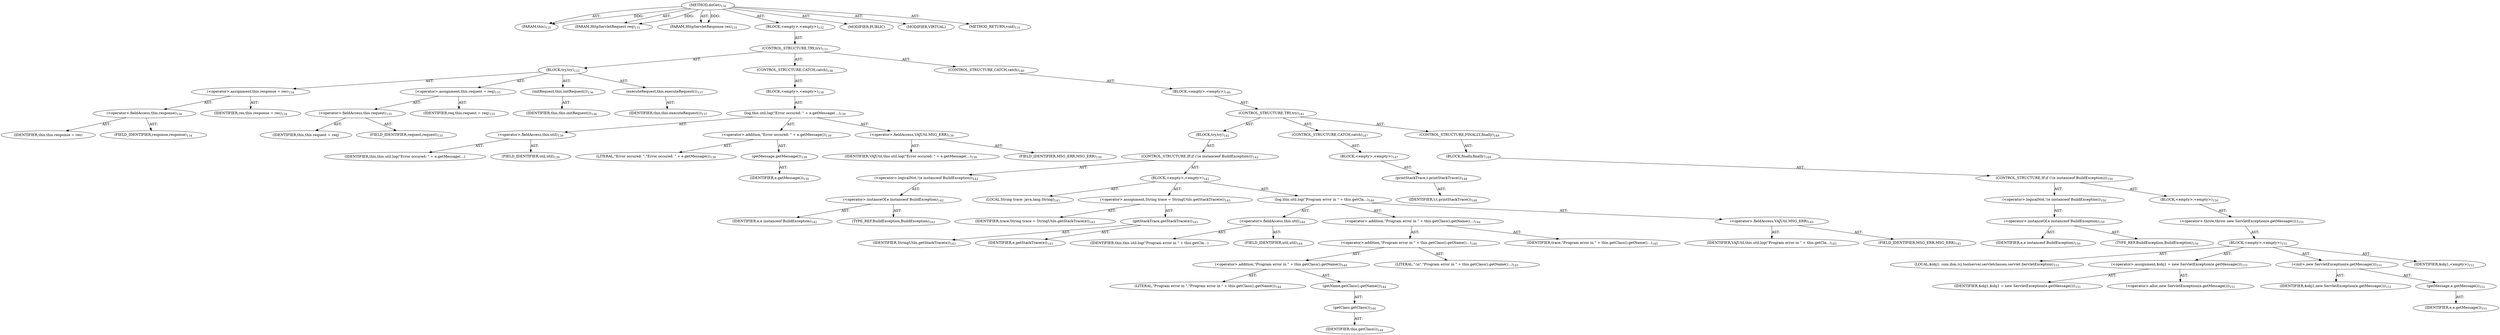 digraph "doGet" {  
"111669149699" [label = <(METHOD,doGet)<SUB>131</SUB>> ]
"115964116994" [label = <(PARAM,this)<SUB>131</SUB>> ]
"115964117001" [label = <(PARAM,HttpServletRequest req)<SUB>131</SUB>> ]
"115964117002" [label = <(PARAM,HttpServletResponse res)<SUB>131</SUB>> ]
"25769803785" [label = <(BLOCK,&lt;empty&gt;,&lt;empty&gt;)<SUB>132</SUB>> ]
"47244640261" [label = <(CONTROL_STRUCTURE,TRY,try)<SUB>133</SUB>> ]
"25769803786" [label = <(BLOCK,try,try)<SUB>133</SUB>> ]
"30064771102" [label = <(&lt;operator&gt;.assignment,this.response = res)<SUB>134</SUB>> ]
"30064771103" [label = <(&lt;operator&gt;.fieldAccess,this.response)<SUB>134</SUB>> ]
"68719476768" [label = <(IDENTIFIER,this,this.response = res)> ]
"55834574851" [label = <(FIELD_IDENTIFIER,response,response)<SUB>134</SUB>> ]
"68719476769" [label = <(IDENTIFIER,res,this.response = res)<SUB>134</SUB>> ]
"30064771104" [label = <(&lt;operator&gt;.assignment,this.request = req)<SUB>135</SUB>> ]
"30064771105" [label = <(&lt;operator&gt;.fieldAccess,this.request)<SUB>135</SUB>> ]
"68719476770" [label = <(IDENTIFIER,this,this.request = req)> ]
"55834574852" [label = <(FIELD_IDENTIFIER,request,request)<SUB>135</SUB>> ]
"68719476771" [label = <(IDENTIFIER,req,this.request = req)<SUB>135</SUB>> ]
"30064771106" [label = <(initRequest,this.initRequest())<SUB>136</SUB>> ]
"68719476738" [label = <(IDENTIFIER,this,this.initRequest())<SUB>136</SUB>> ]
"30064771107" [label = <(executeRequest,this.executeRequest())<SUB>137</SUB>> ]
"68719476739" [label = <(IDENTIFIER,this,this.executeRequest())<SUB>137</SUB>> ]
"47244640262" [label = <(CONTROL_STRUCTURE,CATCH,catch)<SUB>138</SUB>> ]
"25769803787" [label = <(BLOCK,&lt;empty&gt;,&lt;empty&gt;)<SUB>138</SUB>> ]
"30064771108" [label = <(log,this.util.log(&quot;Error occured: &quot; + e.getMessage(...)<SUB>139</SUB>> ]
"30064771109" [label = <(&lt;operator&gt;.fieldAccess,this.util)<SUB>139</SUB>> ]
"68719476772" [label = <(IDENTIFIER,this,this.util.log(&quot;Error occured: &quot; + e.getMessage(...)> ]
"55834574853" [label = <(FIELD_IDENTIFIER,util,util)<SUB>139</SUB>> ]
"30064771110" [label = <(&lt;operator&gt;.addition,&quot;Error occured: &quot; + e.getMessage())<SUB>139</SUB>> ]
"90194313225" [label = <(LITERAL,&quot;Error occured: &quot;,&quot;Error occured: &quot; + e.getMessage())<SUB>139</SUB>> ]
"30064771111" [label = <(getMessage,getMessage())<SUB>139</SUB>> ]
"68719476773" [label = <(IDENTIFIER,e,getMessage())<SUB>139</SUB>> ]
"30064771112" [label = <(&lt;operator&gt;.fieldAccess,VAJUtil.MSG_ERR)<SUB>139</SUB>> ]
"68719476774" [label = <(IDENTIFIER,VAJUtil,this.util.log(&quot;Error occured: &quot; + e.getMessage(...)<SUB>139</SUB>> ]
"55834574854" [label = <(FIELD_IDENTIFIER,MSG_ERR,MSG_ERR)<SUB>139</SUB>> ]
"47244640263" [label = <(CONTROL_STRUCTURE,CATCH,catch)<SUB>140</SUB>> ]
"25769803788" [label = <(BLOCK,&lt;empty&gt;,&lt;empty&gt;)<SUB>140</SUB>> ]
"47244640264" [label = <(CONTROL_STRUCTURE,TRY,try)<SUB>141</SUB>> ]
"25769803789" [label = <(BLOCK,try,try)<SUB>141</SUB>> ]
"47244640265" [label = <(CONTROL_STRUCTURE,IF,if (!(e instanceof BuildException)))<SUB>142</SUB>> ]
"30064771113" [label = <(&lt;operator&gt;.logicalNot,!(e instanceof BuildException))<SUB>142</SUB>> ]
"30064771114" [label = <(&lt;operator&gt;.instanceOf,e instanceof BuildException)<SUB>142</SUB>> ]
"68719476775" [label = <(IDENTIFIER,e,e instanceof BuildException)<SUB>142</SUB>> ]
"180388626432" [label = <(TYPE_REF,BuildException,BuildException)<SUB>142</SUB>> ]
"25769803790" [label = <(BLOCK,&lt;empty&gt;,&lt;empty&gt;)<SUB>142</SUB>> ]
"94489280515" [label = <(LOCAL,String trace: java.lang.String)<SUB>143</SUB>> ]
"30064771115" [label = <(&lt;operator&gt;.assignment,String trace = StringUtils.getStackTrace(e))<SUB>143</SUB>> ]
"68719476776" [label = <(IDENTIFIER,trace,String trace = StringUtils.getStackTrace(e))<SUB>143</SUB>> ]
"30064771116" [label = <(getStackTrace,getStackTrace(e))<SUB>143</SUB>> ]
"68719476777" [label = <(IDENTIFIER,StringUtils,getStackTrace(e))<SUB>143</SUB>> ]
"68719476778" [label = <(IDENTIFIER,e,getStackTrace(e))<SUB>143</SUB>> ]
"30064771117" [label = <(log,this.util.log(&quot;Program error in &quot; + this.getCla...)<SUB>144</SUB>> ]
"30064771118" [label = <(&lt;operator&gt;.fieldAccess,this.util)<SUB>144</SUB>> ]
"68719476779" [label = <(IDENTIFIER,this,this.util.log(&quot;Program error in &quot; + this.getCla...)> ]
"55834574855" [label = <(FIELD_IDENTIFIER,util,util)<SUB>144</SUB>> ]
"30064771119" [label = <(&lt;operator&gt;.addition,&quot;Program error in &quot; + this.getClass().getName()...)<SUB>144</SUB>> ]
"30064771120" [label = <(&lt;operator&gt;.addition,&quot;Program error in &quot; + this.getClass().getName()...)<SUB>144</SUB>> ]
"30064771121" [label = <(&lt;operator&gt;.addition,&quot;Program error in &quot; + this.getClass().getName())<SUB>144</SUB>> ]
"90194313226" [label = <(LITERAL,&quot;Program error in &quot;,&quot;Program error in &quot; + this.getClass().getName())<SUB>144</SUB>> ]
"30064771122" [label = <(getName,getClass().getName())<SUB>144</SUB>> ]
"30064771123" [label = <(getClass,getClass())<SUB>144</SUB>> ]
"68719476740" [label = <(IDENTIFIER,this,getClass())<SUB>144</SUB>> ]
"90194313227" [label = <(LITERAL,&quot;:\n&quot;,&quot;Program error in &quot; + this.getClass().getName()...)<SUB>145</SUB>> ]
"68719476780" [label = <(IDENTIFIER,trace,&quot;Program error in &quot; + this.getClass().getName()...)<SUB>145</SUB>> ]
"30064771124" [label = <(&lt;operator&gt;.fieldAccess,VAJUtil.MSG_ERR)<SUB>145</SUB>> ]
"68719476781" [label = <(IDENTIFIER,VAJUtil,this.util.log(&quot;Program error in &quot; + this.getCla...)<SUB>145</SUB>> ]
"55834574856" [label = <(FIELD_IDENTIFIER,MSG_ERR,MSG_ERR)<SUB>145</SUB>> ]
"47244640266" [label = <(CONTROL_STRUCTURE,CATCH,catch)<SUB>147</SUB>> ]
"25769803791" [label = <(BLOCK,&lt;empty&gt;,&lt;empty&gt;)<SUB>147</SUB>> ]
"30064771125" [label = <(printStackTrace,t.printStackTrace())<SUB>148</SUB>> ]
"68719476782" [label = <(IDENTIFIER,t,t.printStackTrace())<SUB>148</SUB>> ]
"47244640267" [label = <(CONTROL_STRUCTURE,FINALLY,finally)<SUB>149</SUB>> ]
"25769803792" [label = <(BLOCK,finally,finally)<SUB>149</SUB>> ]
"47244640268" [label = <(CONTROL_STRUCTURE,IF,if (!(e instanceof BuildException)))<SUB>150</SUB>> ]
"30064771126" [label = <(&lt;operator&gt;.logicalNot,!(e instanceof BuildException))<SUB>150</SUB>> ]
"30064771127" [label = <(&lt;operator&gt;.instanceOf,e instanceof BuildException)<SUB>150</SUB>> ]
"68719476783" [label = <(IDENTIFIER,e,e instanceof BuildException)<SUB>150</SUB>> ]
"180388626433" [label = <(TYPE_REF,BuildException,BuildException)<SUB>150</SUB>> ]
"25769803793" [label = <(BLOCK,&lt;empty&gt;,&lt;empty&gt;)<SUB>150</SUB>> ]
"30064771128" [label = <(&lt;operator&gt;.throw,throw new ServletException(e.getMessage());)<SUB>151</SUB>> ]
"25769803794" [label = <(BLOCK,&lt;empty&gt;,&lt;empty&gt;)<SUB>151</SUB>> ]
"94489280516" [label = <(LOCAL,$obj1: com.ibm.ivj.toolserver.servletclasses.servlet.ServletException)<SUB>151</SUB>> ]
"30064771129" [label = <(&lt;operator&gt;.assignment,$obj1 = new ServletException(e.getMessage()))<SUB>151</SUB>> ]
"68719476784" [label = <(IDENTIFIER,$obj1,$obj1 = new ServletException(e.getMessage()))<SUB>151</SUB>> ]
"30064771130" [label = <(&lt;operator&gt;.alloc,new ServletException(e.getMessage()))<SUB>151</SUB>> ]
"30064771131" [label = <(&lt;init&gt;,new ServletException(e.getMessage()))<SUB>151</SUB>> ]
"68719476785" [label = <(IDENTIFIER,$obj1,new ServletException(e.getMessage()))<SUB>151</SUB>> ]
"30064771132" [label = <(getMessage,e.getMessage())<SUB>151</SUB>> ]
"68719476786" [label = <(IDENTIFIER,e,e.getMessage())<SUB>151</SUB>> ]
"68719476787" [label = <(IDENTIFIER,$obj1,&lt;empty&gt;)<SUB>151</SUB>> ]
"133143986199" [label = <(MODIFIER,PUBLIC)> ]
"133143986200" [label = <(MODIFIER,VIRTUAL)> ]
"128849018883" [label = <(METHOD_RETURN,void)<SUB>131</SUB>> ]
  "111669149699" -> "115964116994"  [ label = "AST: "] 
  "111669149699" -> "115964117001"  [ label = "AST: "] 
  "111669149699" -> "115964117002"  [ label = "AST: "] 
  "111669149699" -> "25769803785"  [ label = "AST: "] 
  "111669149699" -> "133143986199"  [ label = "AST: "] 
  "111669149699" -> "133143986200"  [ label = "AST: "] 
  "111669149699" -> "128849018883"  [ label = "AST: "] 
  "25769803785" -> "47244640261"  [ label = "AST: "] 
  "47244640261" -> "25769803786"  [ label = "AST: "] 
  "47244640261" -> "47244640262"  [ label = "AST: "] 
  "47244640261" -> "47244640263"  [ label = "AST: "] 
  "25769803786" -> "30064771102"  [ label = "AST: "] 
  "25769803786" -> "30064771104"  [ label = "AST: "] 
  "25769803786" -> "30064771106"  [ label = "AST: "] 
  "25769803786" -> "30064771107"  [ label = "AST: "] 
  "30064771102" -> "30064771103"  [ label = "AST: "] 
  "30064771102" -> "68719476769"  [ label = "AST: "] 
  "30064771103" -> "68719476768"  [ label = "AST: "] 
  "30064771103" -> "55834574851"  [ label = "AST: "] 
  "30064771104" -> "30064771105"  [ label = "AST: "] 
  "30064771104" -> "68719476771"  [ label = "AST: "] 
  "30064771105" -> "68719476770"  [ label = "AST: "] 
  "30064771105" -> "55834574852"  [ label = "AST: "] 
  "30064771106" -> "68719476738"  [ label = "AST: "] 
  "30064771107" -> "68719476739"  [ label = "AST: "] 
  "47244640262" -> "25769803787"  [ label = "AST: "] 
  "25769803787" -> "30064771108"  [ label = "AST: "] 
  "30064771108" -> "30064771109"  [ label = "AST: "] 
  "30064771108" -> "30064771110"  [ label = "AST: "] 
  "30064771108" -> "30064771112"  [ label = "AST: "] 
  "30064771109" -> "68719476772"  [ label = "AST: "] 
  "30064771109" -> "55834574853"  [ label = "AST: "] 
  "30064771110" -> "90194313225"  [ label = "AST: "] 
  "30064771110" -> "30064771111"  [ label = "AST: "] 
  "30064771111" -> "68719476773"  [ label = "AST: "] 
  "30064771112" -> "68719476774"  [ label = "AST: "] 
  "30064771112" -> "55834574854"  [ label = "AST: "] 
  "47244640263" -> "25769803788"  [ label = "AST: "] 
  "25769803788" -> "47244640264"  [ label = "AST: "] 
  "47244640264" -> "25769803789"  [ label = "AST: "] 
  "47244640264" -> "47244640266"  [ label = "AST: "] 
  "47244640264" -> "47244640267"  [ label = "AST: "] 
  "25769803789" -> "47244640265"  [ label = "AST: "] 
  "47244640265" -> "30064771113"  [ label = "AST: "] 
  "47244640265" -> "25769803790"  [ label = "AST: "] 
  "30064771113" -> "30064771114"  [ label = "AST: "] 
  "30064771114" -> "68719476775"  [ label = "AST: "] 
  "30064771114" -> "180388626432"  [ label = "AST: "] 
  "25769803790" -> "94489280515"  [ label = "AST: "] 
  "25769803790" -> "30064771115"  [ label = "AST: "] 
  "25769803790" -> "30064771117"  [ label = "AST: "] 
  "30064771115" -> "68719476776"  [ label = "AST: "] 
  "30064771115" -> "30064771116"  [ label = "AST: "] 
  "30064771116" -> "68719476777"  [ label = "AST: "] 
  "30064771116" -> "68719476778"  [ label = "AST: "] 
  "30064771117" -> "30064771118"  [ label = "AST: "] 
  "30064771117" -> "30064771119"  [ label = "AST: "] 
  "30064771117" -> "30064771124"  [ label = "AST: "] 
  "30064771118" -> "68719476779"  [ label = "AST: "] 
  "30064771118" -> "55834574855"  [ label = "AST: "] 
  "30064771119" -> "30064771120"  [ label = "AST: "] 
  "30064771119" -> "68719476780"  [ label = "AST: "] 
  "30064771120" -> "30064771121"  [ label = "AST: "] 
  "30064771120" -> "90194313227"  [ label = "AST: "] 
  "30064771121" -> "90194313226"  [ label = "AST: "] 
  "30064771121" -> "30064771122"  [ label = "AST: "] 
  "30064771122" -> "30064771123"  [ label = "AST: "] 
  "30064771123" -> "68719476740"  [ label = "AST: "] 
  "30064771124" -> "68719476781"  [ label = "AST: "] 
  "30064771124" -> "55834574856"  [ label = "AST: "] 
  "47244640266" -> "25769803791"  [ label = "AST: "] 
  "25769803791" -> "30064771125"  [ label = "AST: "] 
  "30064771125" -> "68719476782"  [ label = "AST: "] 
  "47244640267" -> "25769803792"  [ label = "AST: "] 
  "25769803792" -> "47244640268"  [ label = "AST: "] 
  "47244640268" -> "30064771126"  [ label = "AST: "] 
  "47244640268" -> "25769803793"  [ label = "AST: "] 
  "30064771126" -> "30064771127"  [ label = "AST: "] 
  "30064771127" -> "68719476783"  [ label = "AST: "] 
  "30064771127" -> "180388626433"  [ label = "AST: "] 
  "25769803793" -> "30064771128"  [ label = "AST: "] 
  "30064771128" -> "25769803794"  [ label = "AST: "] 
  "25769803794" -> "94489280516"  [ label = "AST: "] 
  "25769803794" -> "30064771129"  [ label = "AST: "] 
  "25769803794" -> "30064771131"  [ label = "AST: "] 
  "25769803794" -> "68719476787"  [ label = "AST: "] 
  "30064771129" -> "68719476784"  [ label = "AST: "] 
  "30064771129" -> "30064771130"  [ label = "AST: "] 
  "30064771131" -> "68719476785"  [ label = "AST: "] 
  "30064771131" -> "30064771132"  [ label = "AST: "] 
  "30064771132" -> "68719476786"  [ label = "AST: "] 
  "111669149699" -> "115964116994"  [ label = "DDG: "] 
  "111669149699" -> "115964117001"  [ label = "DDG: "] 
  "111669149699" -> "115964117002"  [ label = "DDG: "] 
}

